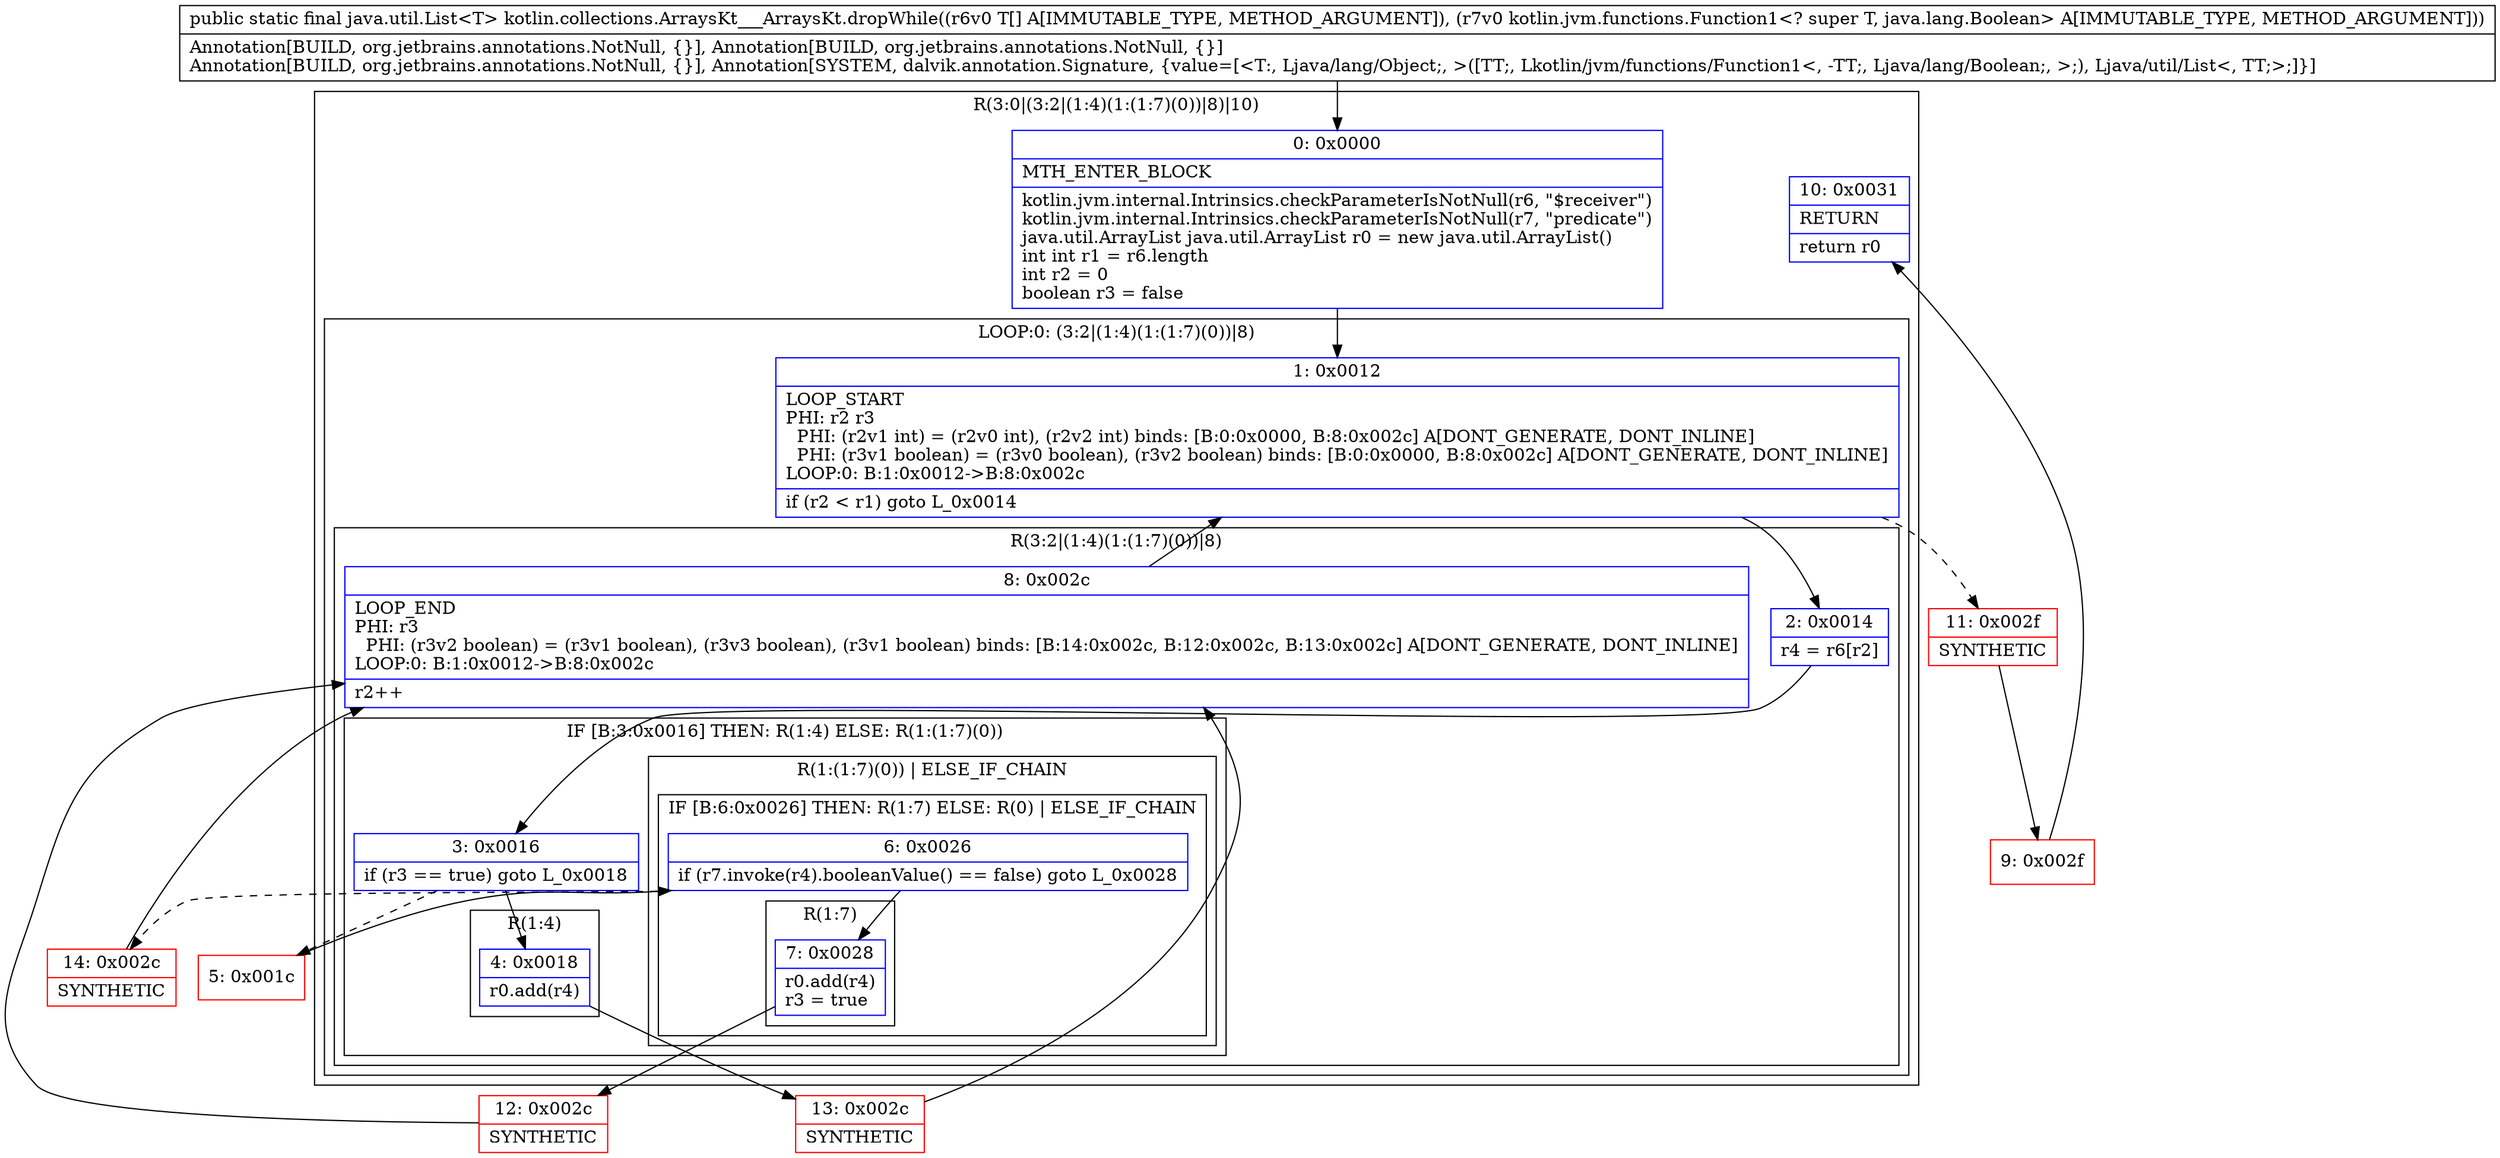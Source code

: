 digraph "CFG forkotlin.collections.ArraysKt___ArraysKt.dropWhile([Ljava\/lang\/Object;Lkotlin\/jvm\/functions\/Function1;)Ljava\/util\/List;" {
subgraph cluster_Region_1997445953 {
label = "R(3:0|(3:2|(1:4)(1:(1:7)(0))|8)|10)";
node [shape=record,color=blue];
Node_0 [shape=record,label="{0\:\ 0x0000|MTH_ENTER_BLOCK\l|kotlin.jvm.internal.Intrinsics.checkParameterIsNotNull(r6, \"$receiver\")\lkotlin.jvm.internal.Intrinsics.checkParameterIsNotNull(r7, \"predicate\")\ljava.util.ArrayList java.util.ArrayList r0 = new java.util.ArrayList()\lint int r1 = r6.length\lint r2 = 0\lboolean r3 = false\l}"];
subgraph cluster_LoopRegion_1880223643 {
label = "LOOP:0: (3:2|(1:4)(1:(1:7)(0))|8)";
node [shape=record,color=blue];
Node_1 [shape=record,label="{1\:\ 0x0012|LOOP_START\lPHI: r2 r3 \l  PHI: (r2v1 int) = (r2v0 int), (r2v2 int) binds: [B:0:0x0000, B:8:0x002c] A[DONT_GENERATE, DONT_INLINE]\l  PHI: (r3v1 boolean) = (r3v0 boolean), (r3v2 boolean) binds: [B:0:0x0000, B:8:0x002c] A[DONT_GENERATE, DONT_INLINE]\lLOOP:0: B:1:0x0012\-\>B:8:0x002c\l|if (r2 \< r1) goto L_0x0014\l}"];
subgraph cluster_Region_589189612 {
label = "R(3:2|(1:4)(1:(1:7)(0))|8)";
node [shape=record,color=blue];
Node_2 [shape=record,label="{2\:\ 0x0014|r4 = r6[r2]\l}"];
subgraph cluster_IfRegion_541659741 {
label = "IF [B:3:0x0016] THEN: R(1:4) ELSE: R(1:(1:7)(0))";
node [shape=record,color=blue];
Node_3 [shape=record,label="{3\:\ 0x0016|if (r3 == true) goto L_0x0018\l}"];
subgraph cluster_Region_114882595 {
label = "R(1:4)";
node [shape=record,color=blue];
Node_4 [shape=record,label="{4\:\ 0x0018|r0.add(r4)\l}"];
}
subgraph cluster_Region_1391469287 {
label = "R(1:(1:7)(0)) | ELSE_IF_CHAIN\l";
node [shape=record,color=blue];
subgraph cluster_IfRegion_466465059 {
label = "IF [B:6:0x0026] THEN: R(1:7) ELSE: R(0) | ELSE_IF_CHAIN\l";
node [shape=record,color=blue];
Node_6 [shape=record,label="{6\:\ 0x0026|if (r7.invoke(r4).booleanValue() == false) goto L_0x0028\l}"];
subgraph cluster_Region_1357576953 {
label = "R(1:7)";
node [shape=record,color=blue];
Node_7 [shape=record,label="{7\:\ 0x0028|r0.add(r4)\lr3 = true\l}"];
}
subgraph cluster_Region_1501646639 {
label = "R(0)";
node [shape=record,color=blue];
}
}
}
}
Node_8 [shape=record,label="{8\:\ 0x002c|LOOP_END\lPHI: r3 \l  PHI: (r3v2 boolean) = (r3v1 boolean), (r3v3 boolean), (r3v1 boolean) binds: [B:14:0x002c, B:12:0x002c, B:13:0x002c] A[DONT_GENERATE, DONT_INLINE]\lLOOP:0: B:1:0x0012\-\>B:8:0x002c\l|r2++\l}"];
}
}
Node_10 [shape=record,label="{10\:\ 0x0031|RETURN\l|return r0\l}"];
}
Node_5 [shape=record,color=red,label="{5\:\ 0x001c}"];
Node_9 [shape=record,color=red,label="{9\:\ 0x002f}"];
Node_11 [shape=record,color=red,label="{11\:\ 0x002f|SYNTHETIC\l}"];
Node_12 [shape=record,color=red,label="{12\:\ 0x002c|SYNTHETIC\l}"];
Node_13 [shape=record,color=red,label="{13\:\ 0x002c|SYNTHETIC\l}"];
Node_14 [shape=record,color=red,label="{14\:\ 0x002c|SYNTHETIC\l}"];
MethodNode[shape=record,label="{public static final java.util.List\<T\> kotlin.collections.ArraysKt___ArraysKt.dropWhile((r6v0 T[] A[IMMUTABLE_TYPE, METHOD_ARGUMENT]), (r7v0 kotlin.jvm.functions.Function1\<? super T, java.lang.Boolean\> A[IMMUTABLE_TYPE, METHOD_ARGUMENT]))  | Annotation[BUILD, org.jetbrains.annotations.NotNull, \{\}], Annotation[BUILD, org.jetbrains.annotations.NotNull, \{\}]\lAnnotation[BUILD, org.jetbrains.annotations.NotNull, \{\}], Annotation[SYSTEM, dalvik.annotation.Signature, \{value=[\<T:, Ljava\/lang\/Object;, \>([TT;, Lkotlin\/jvm\/functions\/Function1\<, \-TT;, Ljava\/lang\/Boolean;, \>;), Ljava\/util\/List\<, TT;\>;]\}]\l}"];
MethodNode -> Node_0;
Node_0 -> Node_1;
Node_1 -> Node_2;
Node_1 -> Node_11[style=dashed];
Node_2 -> Node_3;
Node_3 -> Node_4;
Node_3 -> Node_5[style=dashed];
Node_4 -> Node_13;
Node_6 -> Node_7;
Node_6 -> Node_14[style=dashed];
Node_7 -> Node_12;
Node_8 -> Node_1;
Node_5 -> Node_6;
Node_9 -> Node_10;
Node_11 -> Node_9;
Node_12 -> Node_8;
Node_13 -> Node_8;
Node_14 -> Node_8;
}

